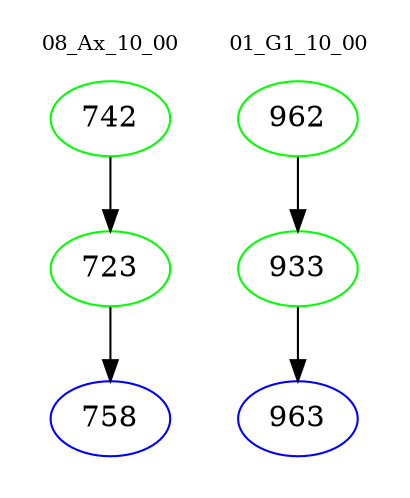 digraph{
subgraph cluster_0 {
color = white
label = "08_Ax_10_00";
fontsize=10;
T0_742 [label="742", color="green"]
T0_742 -> T0_723 [color="black"]
T0_723 [label="723", color="green"]
T0_723 -> T0_758 [color="black"]
T0_758 [label="758", color="blue"]
}
subgraph cluster_1 {
color = white
label = "01_G1_10_00";
fontsize=10;
T1_962 [label="962", color="green"]
T1_962 -> T1_933 [color="black"]
T1_933 [label="933", color="green"]
T1_933 -> T1_963 [color="black"]
T1_963 [label="963", color="blue"]
}
}
